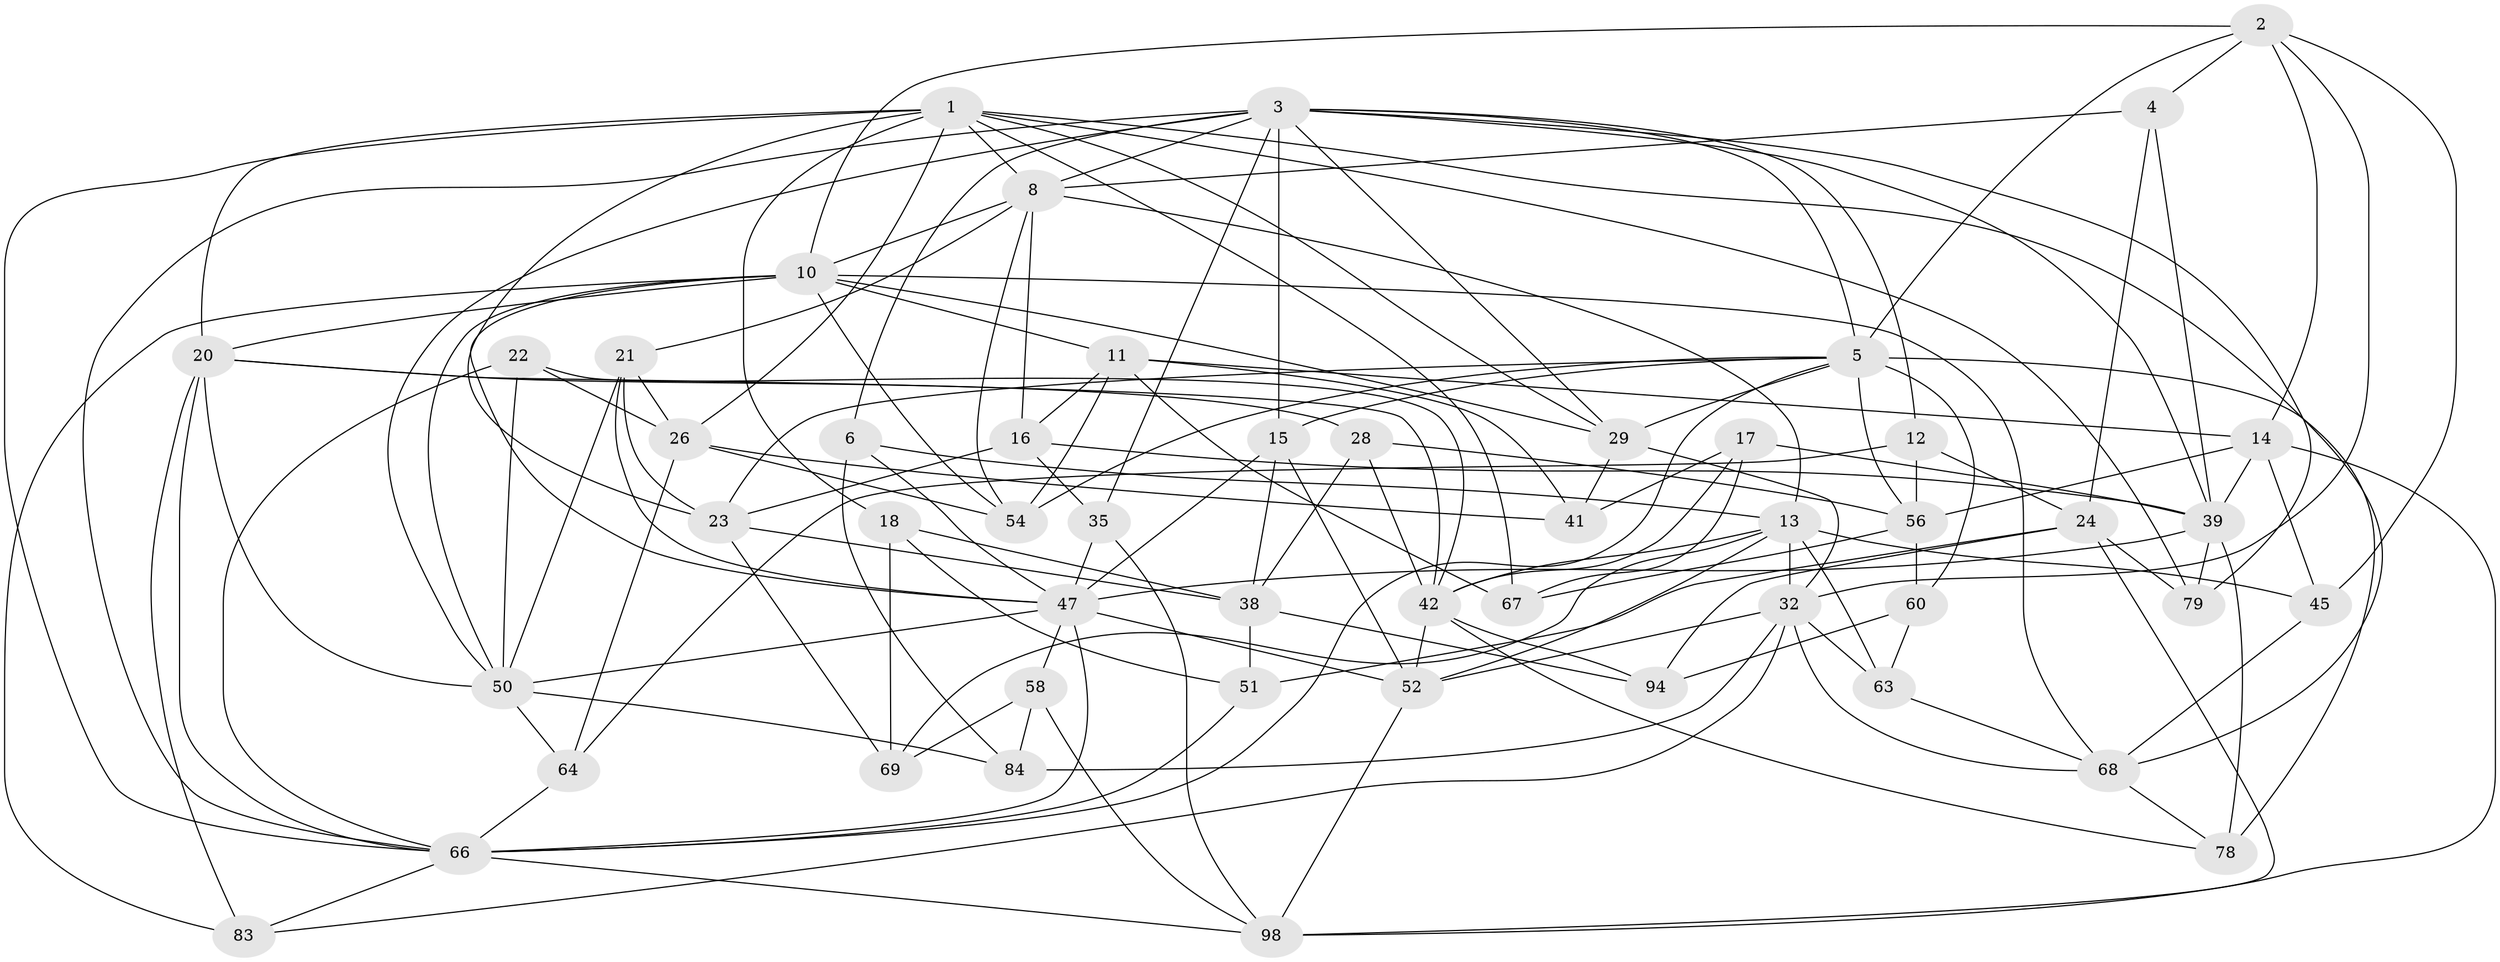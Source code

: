 // original degree distribution, {4: 1.0}
// Generated by graph-tools (version 1.1) at 2025/16/03/09/25 04:16:44]
// undirected, 51 vertices, 148 edges
graph export_dot {
graph [start="1"]
  node [color=gray90,style=filled];
  1 [super="+9+95"];
  2 [super="+46"];
  3 [super="+65+7"];
  4;
  5 [super="+87+27"];
  6;
  8 [super="+19+31"];
  10 [super="+37+33"];
  11 [super="+36"];
  12;
  13 [super="+25"];
  14 [super="+72"];
  15 [super="+48"];
  16 [super="+85"];
  17;
  18;
  20 [super="+40"];
  21 [super="+86"];
  22;
  23 [super="+30"];
  24 [super="+61"];
  26 [super="+81"];
  28;
  29 [super="+73"];
  32 [super="+99+77"];
  35;
  38 [super="+57"];
  39 [super="+82+43"];
  41;
  42 [super="+75+49"];
  45;
  47 [super="+55+59+62"];
  50 [super="+74+96"];
  51;
  52 [super="+97"];
  54 [super="+89"];
  56 [super="+88"];
  58;
  60;
  63;
  64;
  66 [super="+80+70+76"];
  67;
  68 [super="+71"];
  69;
  78;
  79;
  83;
  84;
  94;
  98 [super="+100"];
  1 -- 66;
  1 -- 20;
  1 -- 67;
  1 -- 26;
  1 -- 29;
  1 -- 79;
  1 -- 8;
  1 -- 18;
  1 -- 68;
  1 -- 23;
  2 -- 45;
  2 -- 32;
  2 -- 10;
  2 -- 4;
  2 -- 14;
  2 -- 5;
  3 -- 79;
  3 -- 39;
  3 -- 50;
  3 -- 6;
  3 -- 12;
  3 -- 15 [weight=2];
  3 -- 66;
  3 -- 35;
  3 -- 8;
  3 -- 29;
  3 -- 5;
  4 -- 39;
  4 -- 24;
  4 -- 8;
  5 -- 78;
  5 -- 66;
  5 -- 60;
  5 -- 54;
  5 -- 23;
  5 -- 56;
  5 -- 29;
  5 -- 15;
  6 -- 84;
  6 -- 47;
  6 -- 13;
  8 -- 16 [weight=2];
  8 -- 21 [weight=2];
  8 -- 54;
  8 -- 10;
  8 -- 13;
  10 -- 20 [weight=2];
  10 -- 11;
  10 -- 68;
  10 -- 50;
  10 -- 83;
  10 -- 54 [weight=2];
  10 -- 29;
  10 -- 47;
  11 -- 54;
  11 -- 67;
  11 -- 41;
  11 -- 14;
  11 -- 16;
  12 -- 64;
  12 -- 24;
  12 -- 56;
  13 -- 52;
  13 -- 32;
  13 -- 45;
  13 -- 69;
  13 -- 42;
  13 -- 63;
  14 -- 56;
  14 -- 39;
  14 -- 98;
  14 -- 45;
  15 -- 47;
  15 -- 52;
  15 -- 38;
  16 -- 35;
  16 -- 39;
  16 -- 23;
  17 -- 41;
  17 -- 67;
  17 -- 39;
  17 -- 42;
  18 -- 69;
  18 -- 51;
  18 -- 38;
  20 -- 83;
  20 -- 66;
  20 -- 50;
  20 -- 42;
  20 -- 28;
  21 -- 26;
  21 -- 47;
  21 -- 50;
  21 -- 23;
  22 -- 26;
  22 -- 66;
  22 -- 50;
  22 -- 42;
  23 -- 69;
  23 -- 38;
  24 -- 79;
  24 -- 98;
  24 -- 51;
  24 -- 94;
  26 -- 64;
  26 -- 41;
  26 -- 54;
  28 -- 56;
  28 -- 38;
  28 -- 42;
  29 -- 32;
  29 -- 41;
  32 -- 84;
  32 -- 68;
  32 -- 83;
  32 -- 52;
  32 -- 63;
  35 -- 98;
  35 -- 47;
  38 -- 94;
  38 -- 51;
  39 -- 78;
  39 -- 79;
  39 -- 47;
  42 -- 78;
  42 -- 94;
  42 -- 52;
  45 -- 68;
  47 -- 58;
  47 -- 50;
  47 -- 52;
  47 -- 66;
  50 -- 84;
  50 -- 64;
  51 -- 66;
  52 -- 98;
  56 -- 67;
  56 -- 60;
  58 -- 98;
  58 -- 69;
  58 -- 84;
  60 -- 63;
  60 -- 94;
  63 -- 68;
  64 -- 66;
  66 -- 83;
  66 -- 98;
  68 -- 78;
}
